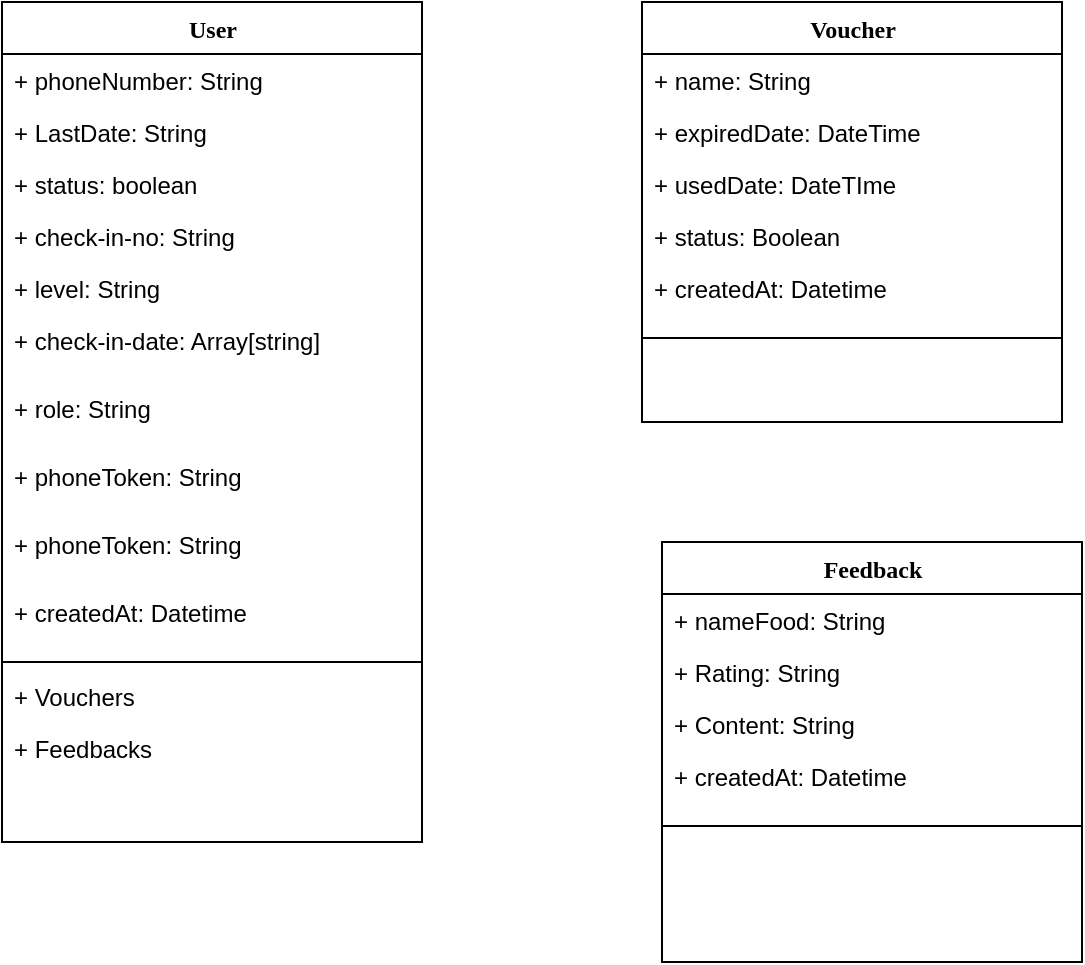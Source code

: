<mxfile version="14.9.4" type="github">
  <diagram id="lUdVYWXdnTRO3RgsZD_Y" name="Page-1">
    <mxGraphModel dx="1185" dy="615" grid="1" gridSize="10" guides="1" tooltips="1" connect="1" arrows="1" fold="1" page="1" pageScale="1" pageWidth="850" pageHeight="1100" math="0" shadow="0">
      <root>
        <mxCell id="0" />
        <mxCell id="1" parent="0" />
        <mxCell id="rCvpR9fvvfQFQ7dnOpYS-3" value="User&lt;br&gt;" style="swimlane;html=1;fontStyle=1;align=center;verticalAlign=top;childLayout=stackLayout;horizontal=1;startSize=26;horizontalStack=0;resizeParent=1;resizeLast=0;collapsible=1;marginBottom=0;swimlaneFillColor=#ffffff;rounded=0;shadow=0;comic=0;labelBackgroundColor=none;strokeWidth=1;fillColor=none;fontFamily=Verdana;fontSize=12" vertex="1" parent="1">
          <mxGeometry x="60" y="40" width="210" height="420" as="geometry" />
        </mxCell>
        <mxCell id="rCvpR9fvvfQFQ7dnOpYS-4" value="+ phoneNumber: String" style="text;html=1;strokeColor=none;fillColor=none;align=left;verticalAlign=top;spacingLeft=4;spacingRight=4;whiteSpace=wrap;overflow=hidden;rotatable=0;points=[[0,0.5],[1,0.5]];portConstraint=eastwest;" vertex="1" parent="rCvpR9fvvfQFQ7dnOpYS-3">
          <mxGeometry y="26" width="210" height="26" as="geometry" />
        </mxCell>
        <mxCell id="rCvpR9fvvfQFQ7dnOpYS-5" value="+ LastDate: String" style="text;html=1;strokeColor=none;fillColor=none;align=left;verticalAlign=top;spacingLeft=4;spacingRight=4;whiteSpace=wrap;overflow=hidden;rotatable=0;points=[[0,0.5],[1,0.5]];portConstraint=eastwest;" vertex="1" parent="rCvpR9fvvfQFQ7dnOpYS-3">
          <mxGeometry y="52" width="210" height="26" as="geometry" />
        </mxCell>
        <mxCell id="rCvpR9fvvfQFQ7dnOpYS-6" value="+ status: boolean" style="text;html=1;strokeColor=none;fillColor=none;align=left;verticalAlign=top;spacingLeft=4;spacingRight=4;whiteSpace=wrap;overflow=hidden;rotatable=0;points=[[0,0.5],[1,0.5]];portConstraint=eastwest;" vertex="1" parent="rCvpR9fvvfQFQ7dnOpYS-3">
          <mxGeometry y="78" width="210" height="26" as="geometry" />
        </mxCell>
        <mxCell id="rCvpR9fvvfQFQ7dnOpYS-7" value="+ check-in-no: String" style="text;html=1;strokeColor=none;fillColor=none;align=left;verticalAlign=top;spacingLeft=4;spacingRight=4;whiteSpace=wrap;overflow=hidden;rotatable=0;points=[[0,0.5],[1,0.5]];portConstraint=eastwest;" vertex="1" parent="rCvpR9fvvfQFQ7dnOpYS-3">
          <mxGeometry y="104" width="210" height="26" as="geometry" />
        </mxCell>
        <mxCell id="rCvpR9fvvfQFQ7dnOpYS-8" value="+ level: String" style="text;html=1;strokeColor=none;fillColor=none;align=left;verticalAlign=top;spacingLeft=4;spacingRight=4;whiteSpace=wrap;overflow=hidden;rotatable=0;points=[[0,0.5],[1,0.5]];portConstraint=eastwest;" vertex="1" parent="rCvpR9fvvfQFQ7dnOpYS-3">
          <mxGeometry y="130" width="210" height="26" as="geometry" />
        </mxCell>
        <mxCell id="rCvpR9fvvfQFQ7dnOpYS-9" value="+ check-in-date: Array[string]" style="text;html=1;strokeColor=none;fillColor=none;align=left;verticalAlign=top;spacingLeft=4;spacingRight=4;whiteSpace=wrap;overflow=hidden;rotatable=0;points=[[0,0.5],[1,0.5]];portConstraint=eastwest;" vertex="1" parent="rCvpR9fvvfQFQ7dnOpYS-3">
          <mxGeometry y="156" width="210" height="34" as="geometry" />
        </mxCell>
        <mxCell id="rCvpR9fvvfQFQ7dnOpYS-16" value="+ role: String" style="text;html=1;strokeColor=none;fillColor=none;align=left;verticalAlign=top;spacingLeft=4;spacingRight=4;whiteSpace=wrap;overflow=hidden;rotatable=0;points=[[0,0.5],[1,0.5]];portConstraint=eastwest;" vertex="1" parent="rCvpR9fvvfQFQ7dnOpYS-3">
          <mxGeometry y="190" width="210" height="34" as="geometry" />
        </mxCell>
        <mxCell id="rCvpR9fvvfQFQ7dnOpYS-17" value="+ phoneToken: String&lt;br&gt;" style="text;html=1;strokeColor=none;fillColor=none;align=left;verticalAlign=top;spacingLeft=4;spacingRight=4;whiteSpace=wrap;overflow=hidden;rotatable=0;points=[[0,0.5],[1,0.5]];portConstraint=eastwest;" vertex="1" parent="rCvpR9fvvfQFQ7dnOpYS-3">
          <mxGeometry y="224" width="210" height="34" as="geometry" />
        </mxCell>
        <mxCell id="rCvpR9fvvfQFQ7dnOpYS-18" value="+ phoneToken: String&lt;br&gt;" style="text;html=1;strokeColor=none;fillColor=none;align=left;verticalAlign=top;spacingLeft=4;spacingRight=4;whiteSpace=wrap;overflow=hidden;rotatable=0;points=[[0,0.5],[1,0.5]];portConstraint=eastwest;" vertex="1" parent="rCvpR9fvvfQFQ7dnOpYS-3">
          <mxGeometry y="258" width="210" height="34" as="geometry" />
        </mxCell>
        <mxCell id="rCvpR9fvvfQFQ7dnOpYS-19" value="+ createdAt: Datetime&lt;br&gt;" style="text;html=1;strokeColor=none;fillColor=none;align=left;verticalAlign=top;spacingLeft=4;spacingRight=4;whiteSpace=wrap;overflow=hidden;rotatable=0;points=[[0,0.5],[1,0.5]];portConstraint=eastwest;" vertex="1" parent="rCvpR9fvvfQFQ7dnOpYS-3">
          <mxGeometry y="292" width="210" height="34" as="geometry" />
        </mxCell>
        <mxCell id="rCvpR9fvvfQFQ7dnOpYS-10" value="" style="line;html=1;strokeWidth=1;fillColor=none;align=left;verticalAlign=middle;spacingTop=-1;spacingLeft=3;spacingRight=3;rotatable=0;labelPosition=right;points=[];portConstraint=eastwest;" vertex="1" parent="rCvpR9fvvfQFQ7dnOpYS-3">
          <mxGeometry y="326" width="210" height="8" as="geometry" />
        </mxCell>
        <mxCell id="rCvpR9fvvfQFQ7dnOpYS-12" value="+ Vouchers&lt;br&gt;" style="text;html=1;strokeColor=none;fillColor=none;align=left;verticalAlign=top;spacingLeft=4;spacingRight=4;whiteSpace=wrap;overflow=hidden;rotatable=0;points=[[0,0.5],[1,0.5]];portConstraint=eastwest;" vertex="1" parent="rCvpR9fvvfQFQ7dnOpYS-3">
          <mxGeometry y="334" width="210" height="26" as="geometry" />
        </mxCell>
        <mxCell id="rCvpR9fvvfQFQ7dnOpYS-11" value="+ Feedbacks&lt;br&gt;" style="text;html=1;strokeColor=none;fillColor=none;align=left;verticalAlign=top;spacingLeft=4;spacingRight=4;whiteSpace=wrap;overflow=hidden;rotatable=0;points=[[0,0.5],[1,0.5]];portConstraint=eastwest;" vertex="1" parent="rCvpR9fvvfQFQ7dnOpYS-3">
          <mxGeometry y="360" width="210" height="26" as="geometry" />
        </mxCell>
        <mxCell id="rCvpR9fvvfQFQ7dnOpYS-20" value="Voucher&lt;br&gt;" style="swimlane;html=1;fontStyle=1;align=center;verticalAlign=top;childLayout=stackLayout;horizontal=1;startSize=26;horizontalStack=0;resizeParent=1;resizeLast=0;collapsible=1;marginBottom=0;swimlaneFillColor=#ffffff;rounded=0;shadow=0;comic=0;labelBackgroundColor=none;strokeWidth=1;fillColor=none;fontFamily=Verdana;fontSize=12" vertex="1" parent="1">
          <mxGeometry x="380" y="40" width="210" height="210" as="geometry" />
        </mxCell>
        <mxCell id="rCvpR9fvvfQFQ7dnOpYS-21" value="+ name: String" style="text;html=1;strokeColor=none;fillColor=none;align=left;verticalAlign=top;spacingLeft=4;spacingRight=4;whiteSpace=wrap;overflow=hidden;rotatable=0;points=[[0,0.5],[1,0.5]];portConstraint=eastwest;" vertex="1" parent="rCvpR9fvvfQFQ7dnOpYS-20">
          <mxGeometry y="26" width="210" height="26" as="geometry" />
        </mxCell>
        <mxCell id="rCvpR9fvvfQFQ7dnOpYS-22" value="+ expiredDate: DateTime" style="text;html=1;strokeColor=none;fillColor=none;align=left;verticalAlign=top;spacingLeft=4;spacingRight=4;whiteSpace=wrap;overflow=hidden;rotatable=0;points=[[0,0.5],[1,0.5]];portConstraint=eastwest;" vertex="1" parent="rCvpR9fvvfQFQ7dnOpYS-20">
          <mxGeometry y="52" width="210" height="26" as="geometry" />
        </mxCell>
        <mxCell id="rCvpR9fvvfQFQ7dnOpYS-23" value="+ usedDate: DateTIme" style="text;html=1;strokeColor=none;fillColor=none;align=left;verticalAlign=top;spacingLeft=4;spacingRight=4;whiteSpace=wrap;overflow=hidden;rotatable=0;points=[[0,0.5],[1,0.5]];portConstraint=eastwest;" vertex="1" parent="rCvpR9fvvfQFQ7dnOpYS-20">
          <mxGeometry y="78" width="210" height="26" as="geometry" />
        </mxCell>
        <mxCell id="rCvpR9fvvfQFQ7dnOpYS-24" value="+ status: Boolean&lt;br&gt;" style="text;html=1;strokeColor=none;fillColor=none;align=left;verticalAlign=top;spacingLeft=4;spacingRight=4;whiteSpace=wrap;overflow=hidden;rotatable=0;points=[[0,0.5],[1,0.5]];portConstraint=eastwest;" vertex="1" parent="rCvpR9fvvfQFQ7dnOpYS-20">
          <mxGeometry y="104" width="210" height="26" as="geometry" />
        </mxCell>
        <mxCell id="rCvpR9fvvfQFQ7dnOpYS-30" value="+ createdAt: Datetime&lt;br&gt;" style="text;html=1;strokeColor=none;fillColor=none;align=left;verticalAlign=top;spacingLeft=4;spacingRight=4;whiteSpace=wrap;overflow=hidden;rotatable=0;points=[[0,0.5],[1,0.5]];portConstraint=eastwest;" vertex="1" parent="rCvpR9fvvfQFQ7dnOpYS-20">
          <mxGeometry y="130" width="210" height="34" as="geometry" />
        </mxCell>
        <mxCell id="rCvpR9fvvfQFQ7dnOpYS-31" value="" style="line;html=1;strokeWidth=1;fillColor=none;align=left;verticalAlign=middle;spacingTop=-1;spacingLeft=3;spacingRight=3;rotatable=0;labelPosition=right;points=[];portConstraint=eastwest;" vertex="1" parent="rCvpR9fvvfQFQ7dnOpYS-20">
          <mxGeometry y="164" width="210" height="8" as="geometry" />
        </mxCell>
        <mxCell id="rCvpR9fvvfQFQ7dnOpYS-35" value="Feedback&lt;br&gt;" style="swimlane;html=1;fontStyle=1;align=center;verticalAlign=top;childLayout=stackLayout;horizontal=1;startSize=26;horizontalStack=0;resizeParent=1;resizeLast=0;collapsible=1;marginBottom=0;swimlaneFillColor=#ffffff;rounded=0;shadow=0;comic=0;labelBackgroundColor=none;strokeWidth=1;fillColor=none;fontFamily=Verdana;fontSize=12" vertex="1" parent="1">
          <mxGeometry x="390" y="310" width="210" height="210" as="geometry" />
        </mxCell>
        <mxCell id="rCvpR9fvvfQFQ7dnOpYS-36" value="+ nameFood: String" style="text;html=1;strokeColor=none;fillColor=none;align=left;verticalAlign=top;spacingLeft=4;spacingRight=4;whiteSpace=wrap;overflow=hidden;rotatable=0;points=[[0,0.5],[1,0.5]];portConstraint=eastwest;" vertex="1" parent="rCvpR9fvvfQFQ7dnOpYS-35">
          <mxGeometry y="26" width="210" height="26" as="geometry" />
        </mxCell>
        <mxCell id="rCvpR9fvvfQFQ7dnOpYS-37" value="+ Rating: String" style="text;html=1;strokeColor=none;fillColor=none;align=left;verticalAlign=top;spacingLeft=4;spacingRight=4;whiteSpace=wrap;overflow=hidden;rotatable=0;points=[[0,0.5],[1,0.5]];portConstraint=eastwest;" vertex="1" parent="rCvpR9fvvfQFQ7dnOpYS-35">
          <mxGeometry y="52" width="210" height="26" as="geometry" />
        </mxCell>
        <mxCell id="rCvpR9fvvfQFQ7dnOpYS-38" value="+ Content: String" style="text;html=1;strokeColor=none;fillColor=none;align=left;verticalAlign=top;spacingLeft=4;spacingRight=4;whiteSpace=wrap;overflow=hidden;rotatable=0;points=[[0,0.5],[1,0.5]];portConstraint=eastwest;" vertex="1" parent="rCvpR9fvvfQFQ7dnOpYS-35">
          <mxGeometry y="78" width="210" height="26" as="geometry" />
        </mxCell>
        <mxCell id="rCvpR9fvvfQFQ7dnOpYS-40" value="+ createdAt: Datetime&lt;br&gt;" style="text;html=1;strokeColor=none;fillColor=none;align=left;verticalAlign=top;spacingLeft=4;spacingRight=4;whiteSpace=wrap;overflow=hidden;rotatable=0;points=[[0,0.5],[1,0.5]];portConstraint=eastwest;" vertex="1" parent="rCvpR9fvvfQFQ7dnOpYS-35">
          <mxGeometry y="104" width="210" height="34" as="geometry" />
        </mxCell>
        <mxCell id="rCvpR9fvvfQFQ7dnOpYS-41" value="" style="line;html=1;strokeWidth=1;fillColor=none;align=left;verticalAlign=middle;spacingTop=-1;spacingLeft=3;spacingRight=3;rotatable=0;labelPosition=right;points=[];portConstraint=eastwest;" vertex="1" parent="rCvpR9fvvfQFQ7dnOpYS-35">
          <mxGeometry y="138" width="210" height="8" as="geometry" />
        </mxCell>
      </root>
    </mxGraphModel>
  </diagram>
</mxfile>
